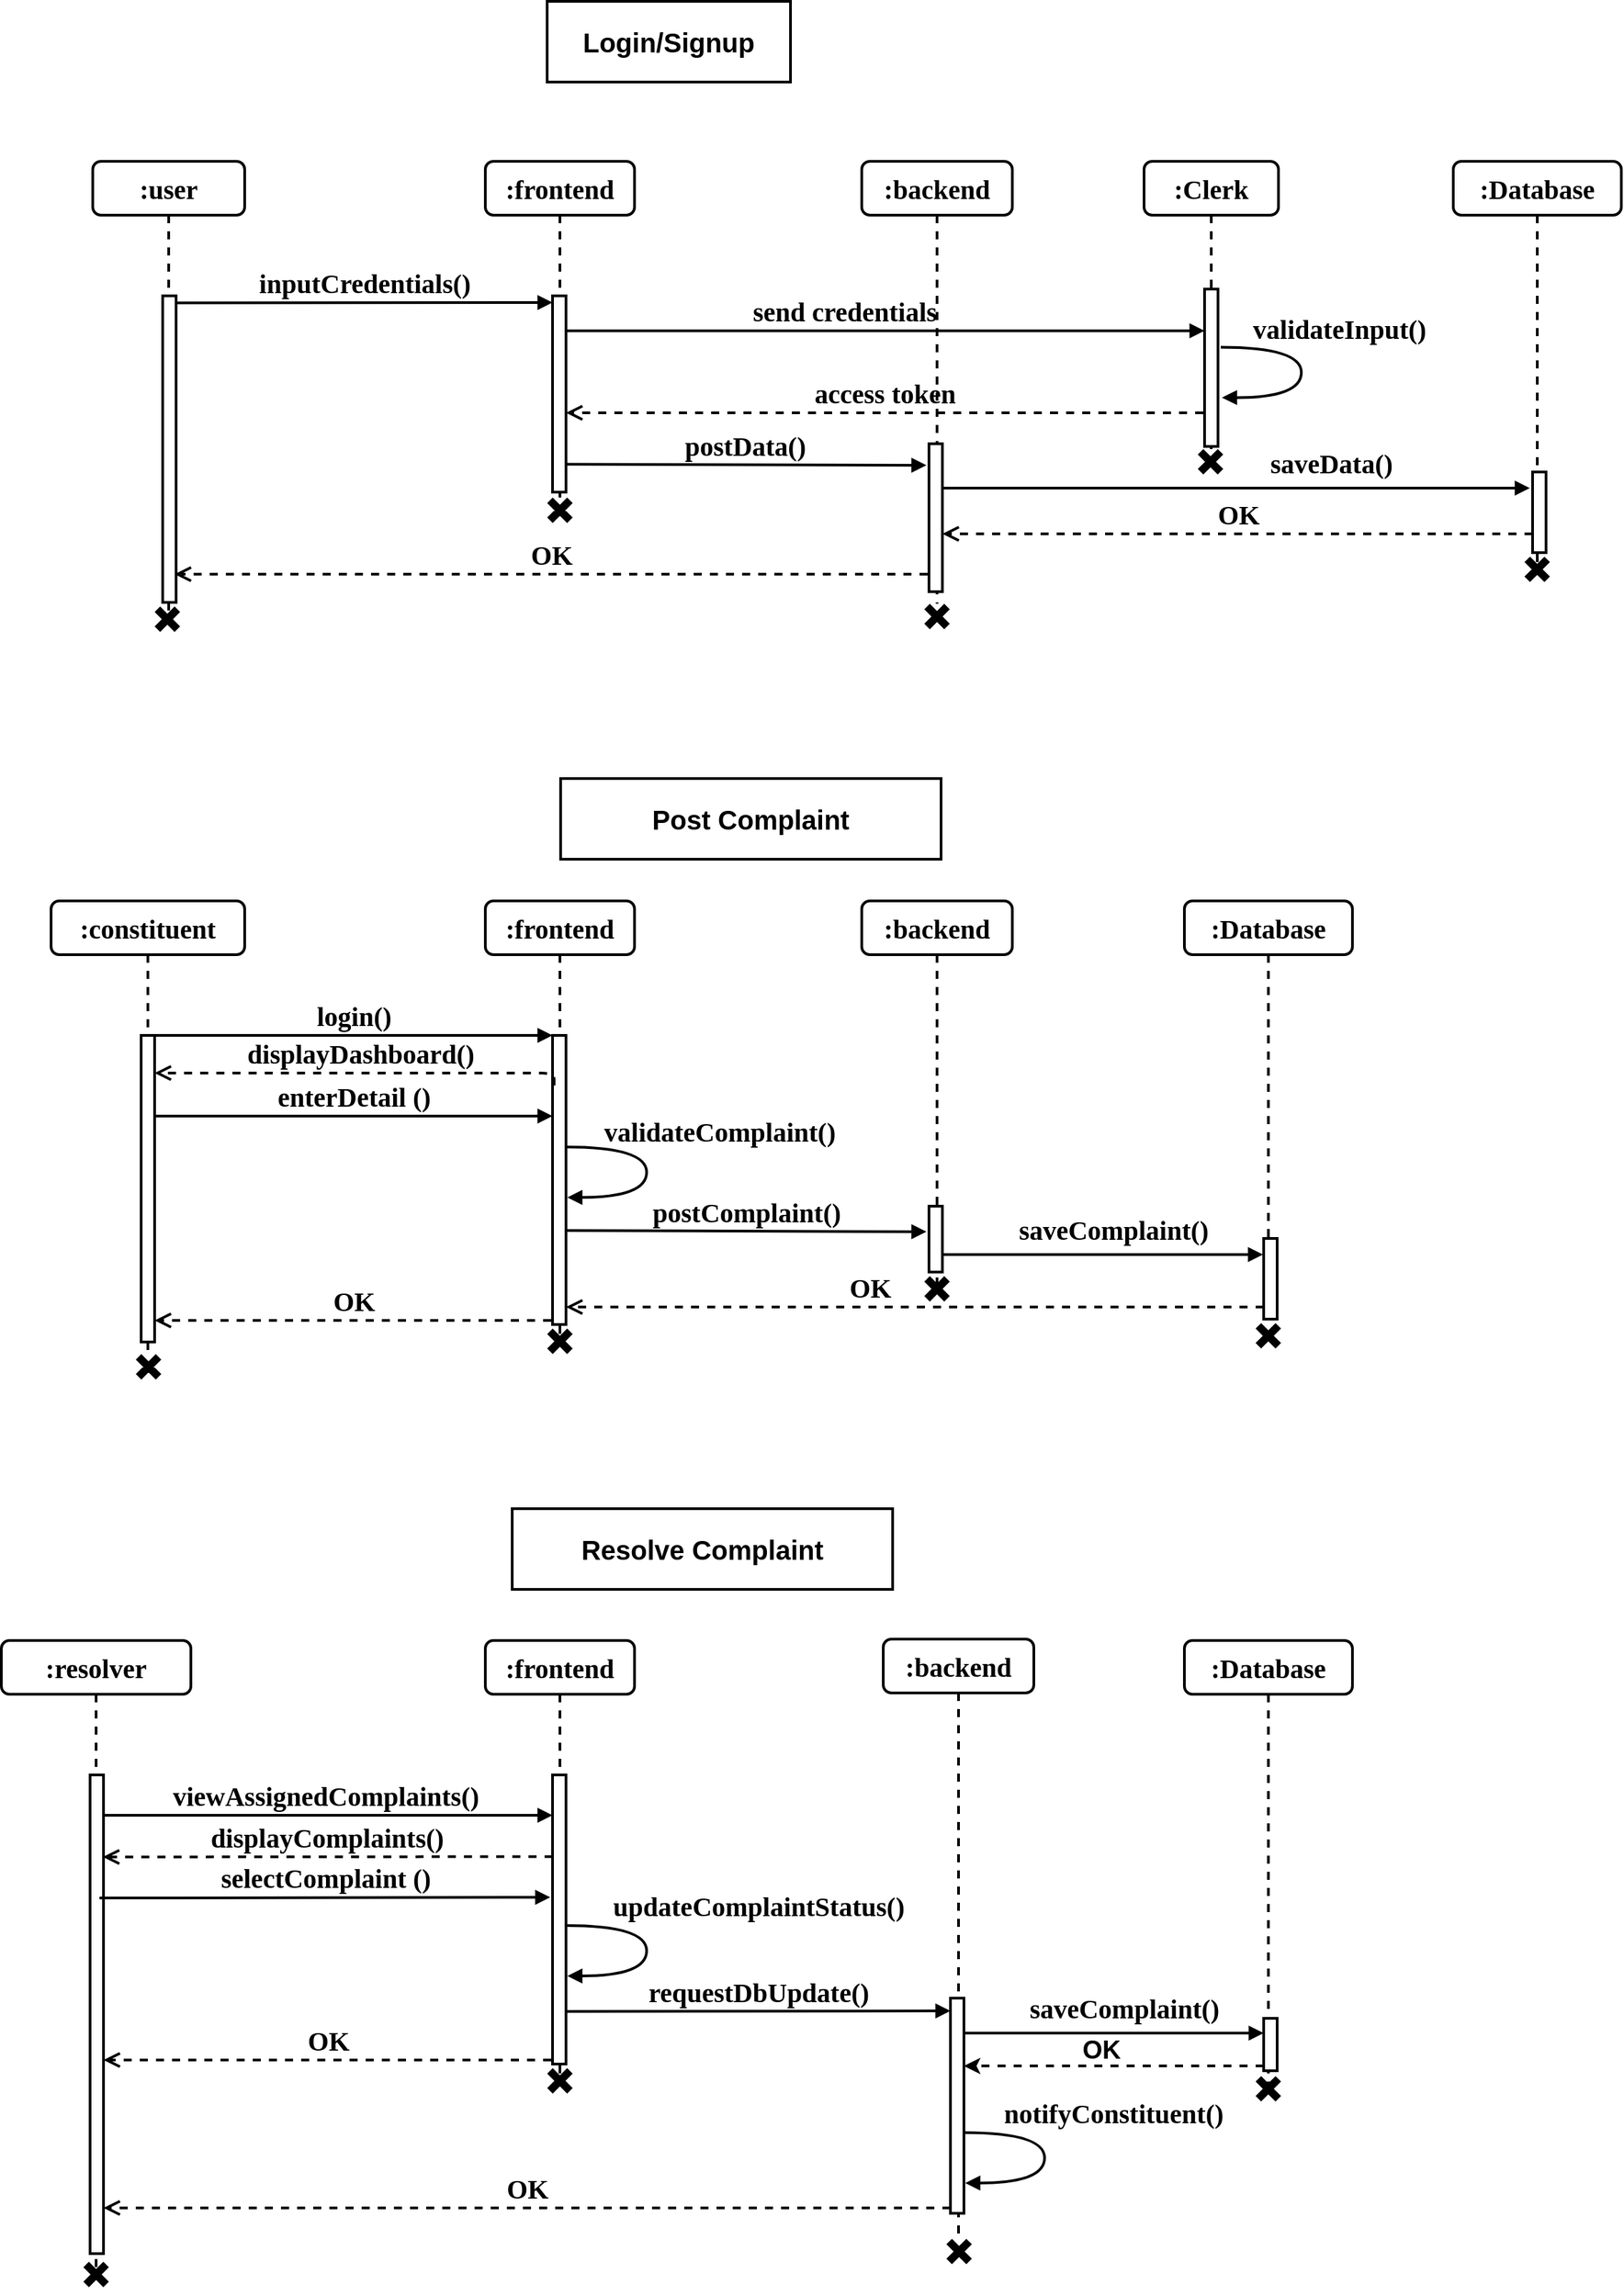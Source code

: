 <mxfile version="26.0.4">
  <diagram name="Page-1" id="13e1069c-82ec-6db2-03f1-153e76fe0fe0">
    <mxGraphModel dx="1754" dy="1280" grid="0" gridSize="10" guides="1" tooltips="1" connect="1" arrows="1" fold="1" page="0" pageScale="1" pageWidth="1100" pageHeight="850" background="none" math="0" shadow="0">
      <root>
        <mxCell id="0" />
        <mxCell id="1" parent="0" />
        <mxCell id="uIVDQIjMA6gFd7Pro6CU-50" value="viewAssignedComplaints()" style="html=1;verticalAlign=bottom;endArrow=block;entryX=0;entryY=0;labelBackgroundColor=none;fontFamily=Verdana;fontSize=20;edgeStyle=elbowEdgeStyle;elbow=vertical;strokeWidth=2;fontStyle=1" parent="1" edge="1">
          <mxGeometry relative="1" as="geometry">
            <mxPoint x="-49" y="1310" as="sourcePoint" />
            <mxPoint x="290" y="1310.0" as="targetPoint" />
          </mxGeometry>
        </mxCell>
        <mxCell id="7baba1c4bc27f4b0-2" value=":frontend" style="shape=umlLifeline;perimeter=lifelinePerimeter;whiteSpace=wrap;html=1;container=1;collapsible=0;recursiveResize=0;outlineConnect=0;rounded=1;shadow=0;comic=0;labelBackgroundColor=none;strokeWidth=2;fontFamily=Verdana;fontSize=20;align=center;fontStyle=1" parent="1" vertex="1">
          <mxGeometry x="240" y="80" width="111" height="263" as="geometry" />
        </mxCell>
        <mxCell id="7baba1c4bc27f4b0-10" value="" style="html=1;points=[];perimeter=orthogonalPerimeter;rounded=0;shadow=0;comic=0;labelBackgroundColor=none;strokeWidth=2;fontFamily=Verdana;fontSize=20;align=center;fontStyle=1;whiteSpace=wrap;" parent="7baba1c4bc27f4b0-2" vertex="1">
          <mxGeometry x="50" y="100" width="10" height="146" as="geometry" />
        </mxCell>
        <mxCell id="7baba1c4bc27f4b0-35" value="validateInput()" style="html=1;verticalAlign=bottom;endArrow=block;labelBackgroundColor=none;fontFamily=Verdana;fontSize=20;elbow=vertical;edgeStyle=orthogonalEdgeStyle;curved=1;exitX=1;exitY=0.14;exitPerimeter=0;strokeWidth=2;fontStyle=1;exitDx=0;exitDy=0;entryX=1.099;entryY=0.303;entryDx=0;entryDy=0;entryPerimeter=0;" parent="7baba1c4bc27f4b0-2" edge="1">
          <mxGeometry x="-0.223" y="28" relative="1" as="geometry">
            <mxPoint x="547" y="138.2" as="sourcePoint" />
            <mxPoint x="547.99" y="175.69" as="targetPoint" />
            <Array as="points">
              <mxPoint x="607" y="138" />
              <mxPoint x="607" y="176" />
            </Array>
            <mxPoint as="offset" />
          </mxGeometry>
        </mxCell>
        <mxCell id="7baba1c4bc27f4b0-3" value=":backend" style="shape=umlLifeline;perimeter=lifelinePerimeter;whiteSpace=wrap;html=1;container=1;collapsible=0;recursiveResize=0;outlineConnect=0;rounded=1;shadow=0;comic=0;labelBackgroundColor=none;strokeWidth=2;fontFamily=Verdana;fontSize=20;align=center;fontStyle=1" parent="1" vertex="1">
          <mxGeometry x="520" y="80" width="112" height="329" as="geometry" />
        </mxCell>
        <mxCell id="7baba1c4bc27f4b0-13" value="" style="html=1;points=[];perimeter=orthogonalPerimeter;rounded=0;shadow=0;comic=0;labelBackgroundColor=none;strokeWidth=2;fontFamily=Verdana;fontSize=20;align=center;fontStyle=1;whiteSpace=wrap;" parent="7baba1c4bc27f4b0-3" vertex="1">
          <mxGeometry x="50" y="210" width="10" height="110" as="geometry" />
        </mxCell>
        <mxCell id="7baba1c4bc27f4b0-4" value=":Clerk" style="shape=umlLifeline;perimeter=lifelinePerimeter;whiteSpace=wrap;html=1;container=1;collapsible=0;recursiveResize=0;outlineConnect=0;rounded=1;shadow=0;comic=0;labelBackgroundColor=none;strokeWidth=2;fontFamily=Verdana;fontSize=20;align=center;fontStyle=1" parent="1" vertex="1">
          <mxGeometry x="730" y="80" width="100" height="223" as="geometry" />
        </mxCell>
        <mxCell id="7baba1c4bc27f4b0-5" value=":Database" style="shape=umlLifeline;perimeter=lifelinePerimeter;whiteSpace=wrap;html=1;container=1;collapsible=0;recursiveResize=0;outlineConnect=0;rounded=1;shadow=0;comic=0;labelBackgroundColor=none;strokeWidth=2;fontFamily=Verdana;fontSize=20;align=center;fontStyle=1" parent="1" vertex="1">
          <mxGeometry x="960" y="80" width="125" height="298" as="geometry" />
        </mxCell>
        <mxCell id="7baba1c4bc27f4b0-8" value=":user" style="shape=umlLifeline;perimeter=lifelinePerimeter;whiteSpace=wrap;html=1;container=1;collapsible=0;recursiveResize=0;outlineConnect=0;rounded=1;shadow=0;comic=0;labelBackgroundColor=none;strokeWidth=2;fontFamily=Verdana;fontSize=20;align=center;fontStyle=1" parent="1" vertex="1">
          <mxGeometry x="-52" y="80" width="113" height="340" as="geometry" />
        </mxCell>
        <mxCell id="7baba1c4bc27f4b0-9" value="" style="html=1;points=[];perimeter=orthogonalPerimeter;rounded=0;shadow=0;comic=0;labelBackgroundColor=none;strokeWidth=2;fontFamily=Verdana;fontSize=20;align=center;fontStyle=1;whiteSpace=wrap;" parent="7baba1c4bc27f4b0-8" vertex="1">
          <mxGeometry x="52" y="100" width="10" height="228" as="geometry" />
        </mxCell>
        <mxCell id="7baba1c4bc27f4b0-11" value="inputCredentials()" style="html=1;verticalAlign=bottom;endArrow=block;entryX=0;entryY=0;labelBackgroundColor=none;fontFamily=Verdana;fontSize=20;edgeStyle=elbowEdgeStyle;elbow=vertical;strokeWidth=2;fontStyle=1" parent="1" edge="1">
          <mxGeometry relative="1" as="geometry">
            <mxPoint x="10" y="185.2" as="sourcePoint" />
            <mxPoint x="290" y="185.0" as="targetPoint" />
          </mxGeometry>
        </mxCell>
        <mxCell id="7baba1c4bc27f4b0-14" value="send credentials" style="html=1;verticalAlign=bottom;endArrow=block;labelBackgroundColor=none;fontFamily=Verdana;fontSize=20;edgeStyle=elbowEdgeStyle;elbow=vertical;strokeWidth=2;fontStyle=1;" parent="1" target="uIVDQIjMA6gFd7Pro6CU-3" edge="1">
          <mxGeometry x="0.0" relative="1" as="geometry">
            <mxPoint x="354" y="206" as="sourcePoint" />
            <mxPoint x="710.11" y="229.06" as="targetPoint" />
            <Array as="points">
              <mxPoint x="296" y="206" />
            </Array>
            <mxPoint as="offset" />
          </mxGeometry>
        </mxCell>
        <mxCell id="uIVDQIjMA6gFd7Pro6CU-3" value="" style="html=1;points=[];perimeter=orthogonalPerimeter;rounded=0;shadow=0;comic=0;labelBackgroundColor=none;strokeWidth=2;fontFamily=Verdana;fontSize=20;align=center;fontStyle=1;whiteSpace=wrap;" parent="1" vertex="1">
          <mxGeometry x="775" y="175" width="10" height="117" as="geometry" />
        </mxCell>
        <mxCell id="uIVDQIjMA6gFd7Pro6CU-4" value="access token" style="html=1;verticalAlign=bottom;endArrow=open;dashed=1;endSize=8;labelBackgroundColor=none;fontFamily=Verdana;fontSize=20;edgeStyle=elbowEdgeStyle;elbow=vertical;strokeWidth=2;fontStyle=1;entryX=1;entryY=0.252;entryDx=0;entryDy=0;entryPerimeter=0;" parent="1" edge="1">
          <mxGeometry relative="1" as="geometry">
            <mxPoint x="300" y="267.96" as="targetPoint" />
            <Array as="points">
              <mxPoint x="433" y="267" />
            </Array>
            <mxPoint x="774" y="267" as="sourcePoint" />
          </mxGeometry>
        </mxCell>
        <mxCell id="uIVDQIjMA6gFd7Pro6CU-5" value="postData()" style="html=1;verticalAlign=bottom;endArrow=block;labelBackgroundColor=none;fontFamily=Verdana;fontSize=20;edgeStyle=elbowEdgeStyle;elbow=vertical;strokeWidth=2;fontStyle=1;entryX=-0.186;entryY=0.147;entryDx=0;entryDy=0;entryPerimeter=0;exitX=0.955;exitY=0.858;exitDx=0;exitDy=0;exitPerimeter=0;" parent="1" source="7baba1c4bc27f4b0-10" target="7baba1c4bc27f4b0-13" edge="1">
          <mxGeometry x="0.0" relative="1" as="geometry">
            <mxPoint x="354" y="306" as="sourcePoint" />
            <mxPoint x="490" y="306" as="targetPoint" />
            <Array as="points">
              <mxPoint x="296" y="306" />
            </Array>
            <mxPoint as="offset" />
          </mxGeometry>
        </mxCell>
        <mxCell id="7baba1c4bc27f4b0-28" value="" style="html=1;points=[];perimeter=orthogonalPerimeter;rounded=0;shadow=0;comic=0;labelBackgroundColor=none;strokeWidth=2;fontFamily=Verdana;fontSize=20;align=center;fontStyle=1;whiteSpace=wrap;" parent="1" vertex="1">
          <mxGeometry x="1019" y="311" width="10" height="60" as="geometry" />
        </mxCell>
        <mxCell id="uIVDQIjMA6gFd7Pro6CU-6" value="saveData()" style="html=1;verticalAlign=bottom;endArrow=block;labelBackgroundColor=none;fontFamily=Verdana;fontSize=20;edgeStyle=elbowEdgeStyle;elbow=vertical;strokeWidth=2;fontStyle=1;entryX=-0.204;entryY=0.186;entryDx=0;entryDy=0;entryPerimeter=0;" parent="1" source="7baba1c4bc27f4b0-13" target="7baba1c4bc27f4b0-28" edge="1">
          <mxGeometry x="0.315" y="4" relative="1" as="geometry">
            <mxPoint x="570" y="336" as="sourcePoint" />
            <mxPoint x="764.82" y="335.325" as="targetPoint" />
            <Array as="points">
              <mxPoint x="1018" y="323" />
            </Array>
            <mxPoint x="1" as="offset" />
          </mxGeometry>
        </mxCell>
        <mxCell id="uIVDQIjMA6gFd7Pro6CU-7" value="OK" style="html=1;verticalAlign=bottom;endArrow=open;dashed=1;endSize=8;labelBackgroundColor=none;fontFamily=Verdana;fontSize=20;edgeStyle=elbowEdgeStyle;elbow=vertical;strokeWidth=2;fontStyle=1;" parent="1" edge="1">
          <mxGeometry relative="1" as="geometry">
            <mxPoint x="580" y="357" as="targetPoint" />
            <Array as="points">
              <mxPoint x="678" y="357" />
            </Array>
            <mxPoint x="1019" y="357" as="sourcePoint" />
          </mxGeometry>
        </mxCell>
        <mxCell id="uIVDQIjMA6gFd7Pro6CU-8" value="OK" style="html=1;verticalAlign=bottom;endArrow=open;dashed=1;endSize=8;labelBackgroundColor=none;fontFamily=Verdana;fontSize=20;edgeStyle=elbowEdgeStyle;elbow=vertical;strokeWidth=2;fontStyle=1;entryX=0.888;entryY=0.866;entryDx=0;entryDy=0;entryPerimeter=0;" parent="1" edge="1">
          <mxGeometry relative="1" as="geometry">
            <mxPoint x="8.88" y="387.448" as="targetPoint" />
            <Array as="points">
              <mxPoint x="228" y="387" />
            </Array>
            <mxPoint x="569" y="387" as="sourcePoint" />
          </mxGeometry>
        </mxCell>
        <mxCell id="uIVDQIjMA6gFd7Pro6CU-9" value="" style="shape=cross;whiteSpace=wrap;html=1;fillColor=#000000;rotation=45;strokeWidth=2;fontSize=20;" parent="1" vertex="1">
          <mxGeometry x="286" y="330" width="19" height="19" as="geometry" />
        </mxCell>
        <mxCell id="uIVDQIjMA6gFd7Pro6CU-11" value="" style="shape=cross;whiteSpace=wrap;html=1;fillColor=#000000;rotation=45;strokeWidth=2;fontSize=20;" parent="1" vertex="1">
          <mxGeometry x="566.5" y="409" width="19" height="19" as="geometry" />
        </mxCell>
        <mxCell id="uIVDQIjMA6gFd7Pro6CU-12" value="" style="shape=cross;whiteSpace=wrap;html=1;fillColor=#000000;rotation=45;strokeWidth=2;fontSize=20;" parent="1" vertex="1">
          <mxGeometry x="-6" y="411" width="19" height="19" as="geometry" />
        </mxCell>
        <mxCell id="uIVDQIjMA6gFd7Pro6CU-13" value="" style="shape=cross;whiteSpace=wrap;html=1;fillColor=#000000;rotation=45;strokeWidth=2;fontSize=20;" parent="1" vertex="1">
          <mxGeometry x="769.935" y="293.935" width="19" height="19" as="geometry" />
        </mxCell>
        <mxCell id="uIVDQIjMA6gFd7Pro6CU-14" value="" style="shape=cross;whiteSpace=wrap;html=1;fillColor=#000000;rotation=45;strokeWidth=2;fontSize=20;" parent="1" vertex="1">
          <mxGeometry x="1012.935" y="373.935" width="19" height="19" as="geometry" />
        </mxCell>
        <mxCell id="uIVDQIjMA6gFd7Pro6CU-15" value=":frontend" style="shape=umlLifeline;perimeter=lifelinePerimeter;whiteSpace=wrap;html=1;container=1;collapsible=0;recursiveResize=0;outlineConnect=0;rounded=1;shadow=0;comic=0;labelBackgroundColor=none;strokeWidth=2;fontFamily=Verdana;fontSize=20;align=center;fontStyle=1" parent="1" vertex="1">
          <mxGeometry x="240" y="630" width="111" height="326" as="geometry" />
        </mxCell>
        <mxCell id="uIVDQIjMA6gFd7Pro6CU-16" value="" style="html=1;points=[];perimeter=orthogonalPerimeter;rounded=0;shadow=0;comic=0;labelBackgroundColor=none;strokeWidth=2;fontFamily=Verdana;fontSize=20;align=center;fontStyle=1;whiteSpace=wrap;" parent="uIVDQIjMA6gFd7Pro6CU-15" vertex="1">
          <mxGeometry x="50" y="100" width="10" height="215" as="geometry" />
        </mxCell>
        <mxCell id="uIVDQIjMA6gFd7Pro6CU-18" value=":backend" style="shape=umlLifeline;perimeter=lifelinePerimeter;whiteSpace=wrap;html=1;container=1;collapsible=0;recursiveResize=0;outlineConnect=0;rounded=1;shadow=0;comic=0;labelBackgroundColor=none;strokeWidth=2;fontFamily=Verdana;fontSize=20;align=center;fontStyle=1" parent="1" vertex="1">
          <mxGeometry x="520" y="630" width="112" height="286" as="geometry" />
        </mxCell>
        <mxCell id="uIVDQIjMA6gFd7Pro6CU-19" value="" style="html=1;points=[];perimeter=orthogonalPerimeter;rounded=0;shadow=0;comic=0;labelBackgroundColor=none;strokeWidth=2;fontFamily=Verdana;fontSize=20;align=center;fontStyle=1;whiteSpace=wrap;" parent="uIVDQIjMA6gFd7Pro6CU-18" vertex="1">
          <mxGeometry x="50" y="227" width="10" height="49" as="geometry" />
        </mxCell>
        <mxCell id="uIVDQIjMA6gFd7Pro6CU-21" value=":Database" style="shape=umlLifeline;perimeter=lifelinePerimeter;whiteSpace=wrap;html=1;container=1;collapsible=0;recursiveResize=0;outlineConnect=0;rounded=1;shadow=0;comic=0;labelBackgroundColor=none;strokeWidth=2;fontFamily=Verdana;fontSize=20;align=center;fontStyle=1" parent="1" vertex="1">
          <mxGeometry x="760" y="630" width="125" height="298" as="geometry" />
        </mxCell>
        <mxCell id="uIVDQIjMA6gFd7Pro6CU-22" value=":constituent" style="shape=umlLifeline;perimeter=lifelinePerimeter;whiteSpace=wrap;html=1;container=1;collapsible=0;recursiveResize=0;outlineConnect=0;rounded=1;shadow=0;comic=0;labelBackgroundColor=none;strokeWidth=2;fontFamily=Verdana;fontSize=20;align=center;fontStyle=1" parent="1" vertex="1">
          <mxGeometry x="-83" y="630" width="144" height="340" as="geometry" />
        </mxCell>
        <mxCell id="uIVDQIjMA6gFd7Pro6CU-23" value="" style="html=1;points=[];perimeter=orthogonalPerimeter;rounded=0;shadow=0;comic=0;labelBackgroundColor=none;strokeWidth=2;fontFamily=Verdana;fontSize=20;align=center;fontStyle=1;whiteSpace=wrap;" parent="uIVDQIjMA6gFd7Pro6CU-22" vertex="1">
          <mxGeometry x="67" y="100" width="10" height="228" as="geometry" />
        </mxCell>
        <mxCell id="uIVDQIjMA6gFd7Pro6CU-24" value="login()" style="html=1;verticalAlign=bottom;endArrow=block;entryX=0;entryY=0;labelBackgroundColor=none;fontFamily=Verdana;fontSize=20;edgeStyle=elbowEdgeStyle;elbow=vertical;strokeWidth=2;fontStyle=1" parent="1" source="uIVDQIjMA6gFd7Pro6CU-23" target="uIVDQIjMA6gFd7Pro6CU-16" edge="1">
          <mxGeometry relative="1" as="geometry">
            <mxPoint x="220" y="740" as="sourcePoint" />
          </mxGeometry>
        </mxCell>
        <mxCell id="uIVDQIjMA6gFd7Pro6CU-28" value="postComplaint()" style="html=1;verticalAlign=bottom;endArrow=block;labelBackgroundColor=none;fontFamily=Verdana;fontSize=20;edgeStyle=elbowEdgeStyle;elbow=vertical;strokeWidth=2;fontStyle=1;entryX=-0.186;entryY=0.147;entryDx=0;entryDy=0;entryPerimeter=0;exitX=1.012;exitY=0.758;exitDx=0;exitDy=0;exitPerimeter=0;" parent="1" edge="1">
          <mxGeometry x="0.0" relative="1" as="geometry">
            <mxPoint x="300.12" y="875.07" as="sourcePoint" />
            <mxPoint x="568.14" y="876.17" as="targetPoint" />
            <Array as="points">
              <mxPoint x="296" y="876" />
            </Array>
            <mxPoint as="offset" />
          </mxGeometry>
        </mxCell>
        <mxCell id="uIVDQIjMA6gFd7Pro6CU-29" value="" style="html=1;points=[];perimeter=orthogonalPerimeter;rounded=0;shadow=0;comic=0;labelBackgroundColor=none;strokeWidth=2;fontFamily=Verdana;fontSize=20;align=center;fontStyle=1;whiteSpace=wrap;" parent="1" vertex="1">
          <mxGeometry x="819" y="881" width="10" height="60" as="geometry" />
        </mxCell>
        <mxCell id="uIVDQIjMA6gFd7Pro6CU-30" value="saveComplaint()" style="html=1;verticalAlign=bottom;endArrow=block;labelBackgroundColor=none;fontFamily=Verdana;fontSize=20;edgeStyle=elbowEdgeStyle;elbow=vertical;strokeWidth=2;fontStyle=1;entryX=-0.05;entryY=0.208;entryDx=0;entryDy=0;entryPerimeter=0;" parent="1" target="uIVDQIjMA6gFd7Pro6CU-29" edge="1">
          <mxGeometry x="0.063" y="4" relative="1" as="geometry">
            <mxPoint x="580" y="893" as="sourcePoint" />
            <mxPoint x="783" y="896" as="targetPoint" />
            <Array as="points">
              <mxPoint x="1018" y="893" />
            </Array>
            <mxPoint as="offset" />
          </mxGeometry>
        </mxCell>
        <mxCell id="uIVDQIjMA6gFd7Pro6CU-31" value="OK" style="html=1;verticalAlign=bottom;endArrow=open;dashed=1;endSize=8;labelBackgroundColor=none;fontFamily=Verdana;fontSize=20;edgeStyle=elbowEdgeStyle;elbow=vertical;strokeWidth=2;fontStyle=1;" parent="1" edge="1">
          <mxGeometry x="0.129" relative="1" as="geometry">
            <mxPoint x="300" y="932" as="targetPoint" />
            <Array as="points">
              <mxPoint x="478" y="932" />
            </Array>
            <mxPoint x="819" y="932" as="sourcePoint" />
            <mxPoint as="offset" />
          </mxGeometry>
        </mxCell>
        <mxCell id="uIVDQIjMA6gFd7Pro6CU-32" value="OK" style="html=1;verticalAlign=bottom;endArrow=open;dashed=1;endSize=8;labelBackgroundColor=none;fontFamily=Verdana;fontSize=20;edgeStyle=elbowEdgeStyle;elbow=vertical;strokeWidth=2;fontStyle=1;" parent="1" target="uIVDQIjMA6gFd7Pro6CU-23" edge="1">
          <mxGeometry relative="1" as="geometry">
            <mxPoint x="23" y="942" as="targetPoint" />
            <Array as="points">
              <mxPoint x="258" y="942" />
            </Array>
            <mxPoint x="289" y="942" as="sourcePoint" />
          </mxGeometry>
        </mxCell>
        <mxCell id="uIVDQIjMA6gFd7Pro6CU-33" value="" style="shape=cross;whiteSpace=wrap;html=1;fillColor=#000000;rotation=45;strokeWidth=2;fontSize=20;" parent="1" vertex="1">
          <mxGeometry x="286" y="948" width="19" height="19" as="geometry" />
        </mxCell>
        <mxCell id="uIVDQIjMA6gFd7Pro6CU-34" value="" style="shape=cross;whiteSpace=wrap;html=1;fillColor=#000000;rotation=45;strokeWidth=2;fontSize=20;" parent="1" vertex="1">
          <mxGeometry x="566.5" y="909" width="19" height="19" as="geometry" />
        </mxCell>
        <mxCell id="uIVDQIjMA6gFd7Pro6CU-35" value="" style="shape=cross;whiteSpace=wrap;html=1;fillColor=#000000;rotation=45;strokeWidth=2;fontSize=20;" parent="1" vertex="1">
          <mxGeometry x="-20" y="967" width="19" height="19" as="geometry" />
        </mxCell>
        <mxCell id="uIVDQIjMA6gFd7Pro6CU-37" value="" style="shape=cross;whiteSpace=wrap;html=1;fillColor=#000000;rotation=45;strokeWidth=2;fontSize=20;" parent="1" vertex="1">
          <mxGeometry x="812.935" y="943.935" width="19" height="19" as="geometry" />
        </mxCell>
        <mxCell id="uIVDQIjMA6gFd7Pro6CU-38" value="&lt;font&gt;&lt;b&gt;Login/Signup&lt;/b&gt;&lt;/font&gt;" style="whiteSpace=wrap;html=1;strokeWidth=2;fontSize=20;" parent="1" vertex="1">
          <mxGeometry x="286" y="-39" width="181" height="60" as="geometry" />
        </mxCell>
        <mxCell id="uIVDQIjMA6gFd7Pro6CU-39" value="displayDashboard()" style="html=1;verticalAlign=bottom;endArrow=open;dashed=1;endSize=8;labelBackgroundColor=none;fontFamily=Verdana;fontSize=20;edgeStyle=elbowEdgeStyle;elbow=vertical;strokeWidth=2;fontStyle=1;entryX=1;entryY=0.252;entryDx=0;entryDy=0;entryPerimeter=0;exitX=0.12;exitY=0.173;exitDx=0;exitDy=0;exitPerimeter=0;" parent="1" source="uIVDQIjMA6gFd7Pro6CU-16" edge="1">
          <mxGeometry relative="1" as="geometry">
            <mxPoint x="-6" y="758.96" as="targetPoint" />
            <Array as="points">
              <mxPoint x="127" y="758" />
            </Array>
            <mxPoint x="468" y="758" as="sourcePoint" />
          </mxGeometry>
        </mxCell>
        <mxCell id="uIVDQIjMA6gFd7Pro6CU-40" value="enterDetail ()" style="html=1;verticalAlign=bottom;endArrow=block;entryX=0;entryY=0;labelBackgroundColor=none;fontFamily=Verdana;fontSize=20;edgeStyle=elbowEdgeStyle;elbow=vertical;strokeWidth=2;fontStyle=1" parent="1" edge="1">
          <mxGeometry relative="1" as="geometry">
            <mxPoint x="-6" y="790" as="sourcePoint" />
            <mxPoint x="290" y="790" as="targetPoint" />
          </mxGeometry>
        </mxCell>
        <mxCell id="uIVDQIjMA6gFd7Pro6CU-41" value="validateComplaint()" style="html=1;verticalAlign=bottom;endArrow=block;labelBackgroundColor=none;fontFamily=Verdana;fontSize=20;elbow=vertical;edgeStyle=orthogonalEdgeStyle;curved=1;exitX=1;exitY=0.14;exitPerimeter=0;strokeWidth=2;fontStyle=1;exitDx=0;exitDy=0;entryX=1.099;entryY=0.303;entryDx=0;entryDy=0;entryPerimeter=0;" parent="1" edge="1">
          <mxGeometry x="-0.195" y="54" relative="1" as="geometry">
            <mxPoint x="300" y="813" as="sourcePoint" />
            <mxPoint x="300.99" y="850.49" as="targetPoint" />
            <Array as="points">
              <mxPoint x="360" y="812.8" />
              <mxPoint x="360" y="850.8" />
            </Array>
            <mxPoint as="offset" />
          </mxGeometry>
        </mxCell>
        <mxCell id="uIVDQIjMA6gFd7Pro6CU-42" value="&lt;font&gt;&lt;b&gt;Post Complaint&lt;/b&gt;&lt;/font&gt;" style="whiteSpace=wrap;html=1;strokeWidth=2;fontSize=20;" parent="1" vertex="1">
          <mxGeometry x="296" y="539" width="283" height="60" as="geometry" />
        </mxCell>
        <mxCell id="uIVDQIjMA6gFd7Pro6CU-43" value=":frontend" style="shape=umlLifeline;perimeter=lifelinePerimeter;whiteSpace=wrap;html=1;container=1;collapsible=0;recursiveResize=0;outlineConnect=0;rounded=1;shadow=0;comic=0;labelBackgroundColor=none;strokeWidth=2;fontFamily=Verdana;fontSize=20;align=center;fontStyle=1" parent="1" vertex="1">
          <mxGeometry x="240" y="1180" width="111" height="326" as="geometry" />
        </mxCell>
        <mxCell id="uIVDQIjMA6gFd7Pro6CU-44" value="" style="html=1;points=[];perimeter=orthogonalPerimeter;rounded=0;shadow=0;comic=0;labelBackgroundColor=none;strokeWidth=2;fontFamily=Verdana;fontSize=20;align=center;fontStyle=1;whiteSpace=wrap;" parent="uIVDQIjMA6gFd7Pro6CU-43" vertex="1">
          <mxGeometry x="50" y="100" width="10" height="215" as="geometry" />
        </mxCell>
        <mxCell id="uIVDQIjMA6gFd7Pro6CU-45" value=":backend" style="shape=umlLifeline;perimeter=lifelinePerimeter;whiteSpace=wrap;html=1;container=1;collapsible=0;recursiveResize=0;outlineConnect=0;rounded=1;shadow=0;comic=0;labelBackgroundColor=none;strokeWidth=2;fontFamily=Verdana;fontSize=20;align=center;fontStyle=1" parent="1" vertex="1">
          <mxGeometry x="536" y="1179" width="112" height="444" as="geometry" />
        </mxCell>
        <mxCell id="uIVDQIjMA6gFd7Pro6CU-46" value="" style="html=1;points=[];perimeter=orthogonalPerimeter;rounded=0;shadow=0;comic=0;labelBackgroundColor=none;strokeWidth=2;fontFamily=Verdana;fontSize=20;align=center;fontStyle=1;whiteSpace=wrap;" parent="uIVDQIjMA6gFd7Pro6CU-45" vertex="1">
          <mxGeometry x="50" y="267" width="10" height="160" as="geometry" />
        </mxCell>
        <mxCell id="uIVDQIjMA6gFd7Pro6CU-51" value="requestDbUpdate()" style="html=1;verticalAlign=bottom;endArrow=block;labelBackgroundColor=none;fontFamily=Verdana;fontSize=20;edgeStyle=elbowEdgeStyle;elbow=vertical;strokeWidth=2;fontStyle=1;exitX=0.961;exitY=0.818;exitDx=0;exitDy=0;exitPerimeter=0;" parent="uIVDQIjMA6gFd7Pro6CU-45" source="uIVDQIjMA6gFd7Pro6CU-44" edge="1">
          <mxGeometry x="0.0" relative="1" as="geometry">
            <mxPoint x="-261.0" y="275.07" as="sourcePoint" />
            <mxPoint x="50" y="276" as="targetPoint" />
            <Array as="points" />
            <mxPoint as="offset" />
          </mxGeometry>
        </mxCell>
        <mxCell id="uIVDQIjMA6gFd7Pro6CU-73" value="notifyConstituent()" style="html=1;verticalAlign=bottom;endArrow=block;labelBackgroundColor=none;fontFamily=Verdana;fontSize=20;elbow=vertical;edgeStyle=orthogonalEdgeStyle;curved=1;exitX=1;exitY=0.14;exitPerimeter=0;strokeWidth=2;fontStyle=1;exitDx=0;exitDy=0;entryX=1.099;entryY=0.303;entryDx=0;entryDy=0;entryPerimeter=0;" parent="uIVDQIjMA6gFd7Pro6CU-45" edge="1">
          <mxGeometry x="-0.233" y="51" relative="1" as="geometry">
            <mxPoint x="60" y="367" as="sourcePoint" />
            <mxPoint x="60.99" y="404.49" as="targetPoint" />
            <Array as="points">
              <mxPoint x="120" y="366.8" />
              <mxPoint x="120" y="404.8" />
            </Array>
            <mxPoint as="offset" />
          </mxGeometry>
        </mxCell>
        <mxCell id="uIVDQIjMA6gFd7Pro6CU-47" value=":Database" style="shape=umlLifeline;perimeter=lifelinePerimeter;whiteSpace=wrap;html=1;container=1;collapsible=0;recursiveResize=0;outlineConnect=0;rounded=1;shadow=0;comic=0;labelBackgroundColor=none;strokeWidth=2;fontFamily=Verdana;fontSize=20;align=center;fontStyle=1" parent="1" vertex="1">
          <mxGeometry x="760" y="1180" width="125" height="333" as="geometry" />
        </mxCell>
        <mxCell id="uIVDQIjMA6gFd7Pro6CU-48" value=":resolver" style="shape=umlLifeline;perimeter=lifelinePerimeter;whiteSpace=wrap;html=1;container=1;collapsible=0;recursiveResize=0;outlineConnect=0;rounded=1;shadow=0;comic=0;labelBackgroundColor=none;strokeWidth=2;fontFamily=Verdana;fontSize=20;align=center;fontStyle=1" parent="1" vertex="1">
          <mxGeometry x="-120" y="1180" width="141" height="473" as="geometry" />
        </mxCell>
        <mxCell id="uIVDQIjMA6gFd7Pro6CU-49" value="" style="html=1;points=[];perimeter=orthogonalPerimeter;rounded=0;shadow=0;comic=0;labelBackgroundColor=none;strokeWidth=2;fontFamily=Verdana;fontSize=20;align=center;fontStyle=1;whiteSpace=wrap;" parent="uIVDQIjMA6gFd7Pro6CU-48" vertex="1">
          <mxGeometry x="66" y="100" width="10" height="356" as="geometry" />
        </mxCell>
        <mxCell id="uIVDQIjMA6gFd7Pro6CU-52" value="" style="html=1;points=[];perimeter=orthogonalPerimeter;rounded=0;shadow=0;comic=0;labelBackgroundColor=none;strokeWidth=2;fontFamily=Verdana;fontSize=20;align=center;fontStyle=1;whiteSpace=wrap;" parent="1" vertex="1">
          <mxGeometry x="819" y="1461" width="10" height="39" as="geometry" />
        </mxCell>
        <mxCell id="uIVDQIjMA6gFd7Pro6CU-53" value="saveComplaint()" style="html=1;verticalAlign=bottom;endArrow=block;labelBackgroundColor=none;fontFamily=Verdana;fontSize=20;edgeStyle=elbowEdgeStyle;elbow=vertical;strokeWidth=2;fontStyle=1;" parent="1" source="uIVDQIjMA6gFd7Pro6CU-46" edge="1">
          <mxGeometry x="0.063" y="4" relative="1" as="geometry">
            <mxPoint x="580" y="1443" as="sourcePoint" />
            <mxPoint x="819" y="1472" as="targetPoint" />
            <Array as="points">
              <mxPoint x="758" y="1472" />
            </Array>
            <mxPoint as="offset" />
          </mxGeometry>
        </mxCell>
        <mxCell id="uIVDQIjMA6gFd7Pro6CU-55" value="OK" style="html=1;verticalAlign=bottom;endArrow=open;dashed=1;endSize=8;labelBackgroundColor=none;fontFamily=Verdana;fontSize=20;edgeStyle=elbowEdgeStyle;elbow=vertical;strokeWidth=2;fontStyle=1;" parent="1" target="uIVDQIjMA6gFd7Pro6CU-49" edge="1">
          <mxGeometry relative="1" as="geometry">
            <mxPoint x="23" y="1492" as="targetPoint" />
            <Array as="points">
              <mxPoint x="258" y="1492" />
            </Array>
            <mxPoint x="289" y="1492" as="sourcePoint" />
          </mxGeometry>
        </mxCell>
        <mxCell id="uIVDQIjMA6gFd7Pro6CU-56" value="" style="shape=cross;whiteSpace=wrap;html=1;fillColor=#000000;rotation=45;strokeWidth=2;fontSize=20;" parent="1" vertex="1">
          <mxGeometry x="286" y="1498" width="19" height="19" as="geometry" />
        </mxCell>
        <mxCell id="uIVDQIjMA6gFd7Pro6CU-58" value="" style="shape=cross;whiteSpace=wrap;html=1;fillColor=#000000;rotation=45;strokeWidth=2;fontSize=20;" parent="1" vertex="1">
          <mxGeometry x="-59" y="1642" width="19" height="19" as="geometry" />
        </mxCell>
        <mxCell id="uIVDQIjMA6gFd7Pro6CU-59" value="" style="shape=cross;whiteSpace=wrap;html=1;fillColor=#000000;rotation=45;strokeWidth=2;fontSize=20;" parent="1" vertex="1">
          <mxGeometry x="812.935" y="1503.935" width="19" height="19" as="geometry" />
        </mxCell>
        <mxCell id="uIVDQIjMA6gFd7Pro6CU-60" value="displayComplaints()" style="html=1;verticalAlign=bottom;endArrow=open;dashed=1;endSize=8;labelBackgroundColor=none;fontFamily=Verdana;fontSize=20;edgeStyle=elbowEdgeStyle;elbow=vertical;strokeWidth=2;fontStyle=1;entryX=0.953;entryY=0.127;entryDx=0;entryDy=0;entryPerimeter=0;exitX=0.01;exitY=0.129;exitDx=0;exitDy=0;exitPerimeter=0;" parent="1" edge="1">
          <mxGeometry relative="1" as="geometry">
            <mxPoint x="-44.47" y="1341.956" as="targetPoint" />
            <Array as="points">
              <mxPoint x="127" y="1341" />
            </Array>
            <mxPoint x="290.1" y="1340.735" as="sourcePoint" />
          </mxGeometry>
        </mxCell>
        <mxCell id="uIVDQIjMA6gFd7Pro6CU-61" value="selectComplaint ()" style="html=1;verticalAlign=bottom;endArrow=block;entryX=-0.17;entryY=0.28;labelBackgroundColor=none;fontFamily=Verdana;fontSize=20;edgeStyle=elbowEdgeStyle;elbow=vertical;strokeWidth=2;fontStyle=1;exitX=0.7;exitY=0.27;exitDx=0;exitDy=0;exitPerimeter=0;entryDx=0;entryDy=0;entryPerimeter=0;" parent="1" edge="1">
          <mxGeometry relative="1" as="geometry">
            <mxPoint x="-47" y="1371.56" as="sourcePoint" />
            <mxPoint x="288.3" y="1370.2" as="targetPoint" />
          </mxGeometry>
        </mxCell>
        <mxCell id="uIVDQIjMA6gFd7Pro6CU-62" value="updateComplaintStatus()" style="html=1;verticalAlign=bottom;endArrow=block;labelBackgroundColor=none;fontFamily=Verdana;fontSize=20;elbow=vertical;edgeStyle=orthogonalEdgeStyle;curved=1;exitX=1;exitY=0.14;exitPerimeter=0;strokeWidth=2;fontStyle=1;exitDx=0;exitDy=0;entryX=1.099;entryY=0.303;entryDx=0;entryDy=0;entryPerimeter=0;" parent="1" edge="1">
          <mxGeometry x="-0.233" y="83" relative="1" as="geometry">
            <mxPoint x="300" y="1392" as="sourcePoint" />
            <mxPoint x="300.99" y="1429.49" as="targetPoint" />
            <Array as="points">
              <mxPoint x="360" y="1391.8" />
              <mxPoint x="360" y="1429.8" />
            </Array>
            <mxPoint as="offset" />
          </mxGeometry>
        </mxCell>
        <mxCell id="uIVDQIjMA6gFd7Pro6CU-70" value="" style="shape=cross;whiteSpace=wrap;html=1;fillColor=#000000;rotation=45;strokeWidth=2;fontSize=20;" parent="1" vertex="1">
          <mxGeometry x="582.935" y="1624.935" width="19" height="19" as="geometry" />
        </mxCell>
        <mxCell id="uIVDQIjMA6gFd7Pro6CU-80" value="" style="group" parent="1" vertex="1" connectable="0">
          <mxGeometry x="596" y="1467" width="223" height="35" as="geometry" />
        </mxCell>
        <mxCell id="uIVDQIjMA6gFd7Pro6CU-78" style="edgeStyle=orthogonalEdgeStyle;rounded=0;orthogonalLoop=1;jettySize=auto;html=1;entryX=1;entryY=0.259;entryDx=0;entryDy=0;entryPerimeter=0;strokeWidth=2;dashed=1;" parent="uIVDQIjMA6gFd7Pro6CU-80" edge="1">
          <mxGeometry relative="1" as="geometry">
            <mxPoint x="223" y="29.4" as="sourcePoint" />
            <mxPoint y="29.44" as="targetPoint" />
            <Array as="points">
              <mxPoint x="112" y="29" />
            </Array>
          </mxGeometry>
        </mxCell>
        <mxCell id="uIVDQIjMA6gFd7Pro6CU-79" value="&lt;b&gt;&lt;font style=&quot;font-size: 19px;&quot;&gt;OK&lt;/font&gt;&lt;/b&gt;" style="text;html=1;align=center;verticalAlign=middle;resizable=0;points=[];autosize=1;strokeColor=none;fillColor=none;" parent="uIVDQIjMA6gFd7Pro6CU-80" vertex="1">
          <mxGeometry x="78" width="47" height="35" as="geometry" />
        </mxCell>
        <mxCell id="uIVDQIjMA6gFd7Pro6CU-81" value="OK" style="html=1;verticalAlign=bottom;endArrow=open;dashed=1;endSize=8;labelBackgroundColor=none;fontFamily=Verdana;fontSize=20;edgeStyle=elbowEdgeStyle;elbow=vertical;strokeWidth=2;fontStyle=1;" parent="1" edge="1">
          <mxGeometry relative="1" as="geometry">
            <mxPoint x="-44" y="1602" as="targetPoint" />
            <Array as="points">
              <mxPoint x="258" y="1602" />
            </Array>
            <mxPoint x="586" y="1602" as="sourcePoint" />
          </mxGeometry>
        </mxCell>
        <mxCell id="uIVDQIjMA6gFd7Pro6CU-82" value="&lt;font&gt;&lt;b&gt;Resolve Complaint&lt;/b&gt;&lt;/font&gt;" style="whiteSpace=wrap;html=1;strokeWidth=2;fontSize=20;" parent="1" vertex="1">
          <mxGeometry x="260" y="1082" width="283" height="60" as="geometry" />
        </mxCell>
      </root>
    </mxGraphModel>
  </diagram>
</mxfile>
